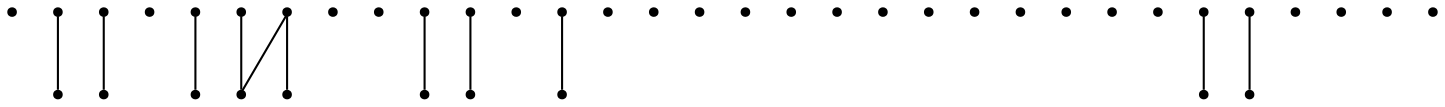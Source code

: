 graph {
  node [shape=point,comment="{\"directed\":false,\"doi\":\"10.1007/978-3-642-00219-9_18\",\"figure\":\"6 (2)\"}"]

  v0 [pos="1605.5230921545692,1654.1697470925078"]
  v1 [pos="1571.2184581667877,1803.5574953946204"]
  v2 [pos="1399.7241742511128,1654.1697470925078"]
  v3 [pos="1365.4237395530522,1654.1697470925078"]
  v4 [pos="1331.123177603788,1654.1697470925076"]
  v5 [pos="1296.8227429057276,1803.5574953946204"]
  v6 [pos="1193.9253835988598,1654.1697470925076"]
  v7 [pos="1159.6248216495958,1654.1697470925076"]
  v8 [pos="1125.3284589900527,1654.1697470925076"]
  v9 [pos="1091.028024291992,1654.1697470925078"]
  v10 [pos="850.9328073545944,1654.1697470925076"]
  v11 [pos="1708.420451461437,1654.1697470925078"]
  v12 [pos="1708.420451461437,1803.5699612704198"]
  v13 [pos="1674.119889512173,1654.1697470925076"]
  v14 [pos="1674.119889512173,1803.5699612704198"]
  v15 [pos="1639.8194548141123,1654.1697470925076"]
  v16 [pos="1639.8194548141123,1803.5699612704198"]
  v17 [pos="1605.518892864848,1803.5699612704198"]
  v18 [pos="1571.2225302053052,1654.1697470925076"]
  v19 [pos="1434.0205369106557,1654.1781424782498"]
  v20 [pos="1434.0205369106557,1803.5657635775485"]
  v21 [pos="1399.7201022125953,1803.5657635775485"]
  v22 [pos="1365.419540263331,1803.5657635775485"]
  v23 [pos="1331.123177603788,1803.5657635775485"]
  v24 [pos="1228.2258182969204,1654.1739447853788"]
  v25 [pos="1159.6248216495956,1803.5741589632908"]
  v26 [pos="1125.3284589900527,1803.5741589632905"]
  v27 [pos="1091.028024291992,1803.5741589632908"]
  v28 [pos="953.8301030358602,1654.1697470925076"]
  v29 [pos="953.8301030358602,1803.5782294533474"]
  v30 [pos="919.5296047121979,1654.1697470925076"]
  v31 [pos="919.5296047121979,1803.5782294533474"]
  v32 [pos="885.2333056782567,1654.1697470925076"]
  v33 [pos="885.2333056782567,1803.5782294533474"]
  v34 [pos="850.9328073545944,1803.5782294533474"]
  v35 [pos="782.3317470816678,1803.5782294533474"]
  v36 [pos="679.4343877748001,1654.1697470925076"]
  v37 [pos="748.0312487580055,1803.5782294533474"]
  v38 [pos="748.0312487580054,1654.1697470925078"]
  v39 [pos="713.7349497240642,1803.5782294533474"]
  v40 [pos="713.7349497240643,1654.1697470925076"]
  v41 [pos="679.4343877748001,1803.5782294533474"]

  v38 -- v34 [id="-10",pos="748.0312487580054,1654.1697470925078 850.9328073545944,1803.5782294533474 850.9328073545944,1803.5782294533474 850.9328073545944,1803.5782294533474"]
  v35 -- v36 [id="-12",pos="782.3317470816678,1803.5782294533474 679.4343877748001,1654.1697470925076 679.4343877748001,1654.1697470925076 679.4343877748001,1654.1697470925076"]
  v29 -- v10 [id="-24",pos="953.8301030358602,1803.5782294533474 850.9328073545944,1654.1697470925076 850.9328073545944,1654.1697470925076 850.9328073545944,1654.1697470925076"]
  v9 -- v25 [id="-29",pos="1091.028024291992,1654.1697470925078 1159.6248216495956,1803.5741589632908 1159.6248216495956,1803.5741589632908 1159.6248216495956,1803.5741589632908"]
  v24 -- v6 [id="-46",pos="1228.2258182969204,1654.1739447853788 1193.9253835988598,1654.1697470925076 1193.9253835988598,1654.1697470925076 1193.9253835988598,1654.1697470925076"]
  v24 -- v5 [id="-47",pos="1228.2258182969204,1654.1739447853788 1296.8227429057276,1803.5574953946204 1296.8227429057276,1803.5574953946204 1296.8227429057276,1803.5574953946204"]
  v23 -- v5 [id="-48",pos="1331.123177603788,1803.5657635775485 1296.8227429057276,1803.5574953946204 1296.8227429057276,1803.5574953946204 1296.8227429057276,1803.5574953946204"]
  v4 -- v20 [id="-49",pos="1331.123177603788,1654.1697470925076 1434.0205369106557,1803.5657635775485 1434.0205369106557,1803.5657635775485 1434.0205369106557,1803.5657635775485"]
  v2 -- v19 [id="-62",pos="1399.7241742511128,1654.1697470925078 1434.0205369106557,1654.1781424782498 1434.0205369106557,1654.1781424782498 1434.0205369106557,1654.1781424782498"]
  v18 -- v12 [id="-70",pos="1571.2225302053052,1654.1697470925076 1708.420451461437,1803.5699612704198 1708.420451461437,1803.5699612704198 1708.420451461437,1803.5699612704198"]
  v17 -- v1 [id="-72",pos="1605.518892864848,1803.5699612704198 1571.2184581667877,1803.5574953946204 1571.2184581667877,1803.5574953946204 1571.2184581667877,1803.5574953946204"]
}